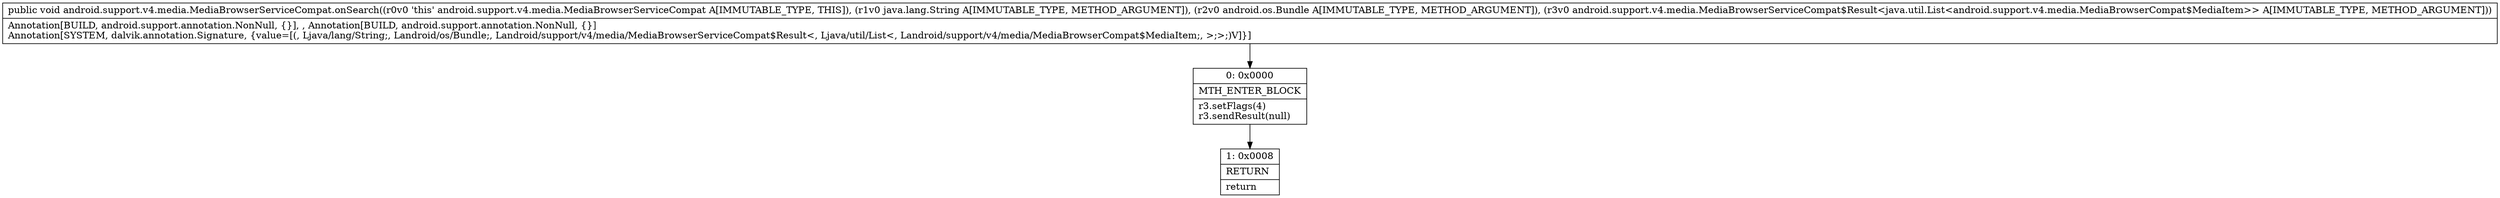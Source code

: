 digraph "CFG forandroid.support.v4.media.MediaBrowserServiceCompat.onSearch(Ljava\/lang\/String;Landroid\/os\/Bundle;Landroid\/support\/v4\/media\/MediaBrowserServiceCompat$Result;)V" {
Node_0 [shape=record,label="{0\:\ 0x0000|MTH_ENTER_BLOCK\l|r3.setFlags(4)\lr3.sendResult(null)\l}"];
Node_1 [shape=record,label="{1\:\ 0x0008|RETURN\l|return\l}"];
MethodNode[shape=record,label="{public void android.support.v4.media.MediaBrowserServiceCompat.onSearch((r0v0 'this' android.support.v4.media.MediaBrowserServiceCompat A[IMMUTABLE_TYPE, THIS]), (r1v0 java.lang.String A[IMMUTABLE_TYPE, METHOD_ARGUMENT]), (r2v0 android.os.Bundle A[IMMUTABLE_TYPE, METHOD_ARGUMENT]), (r3v0 android.support.v4.media.MediaBrowserServiceCompat$Result\<java.util.List\<android.support.v4.media.MediaBrowserCompat$MediaItem\>\> A[IMMUTABLE_TYPE, METHOD_ARGUMENT]))  | Annotation[BUILD, android.support.annotation.NonNull, \{\}], , Annotation[BUILD, android.support.annotation.NonNull, \{\}]\lAnnotation[SYSTEM, dalvik.annotation.Signature, \{value=[(, Ljava\/lang\/String;, Landroid\/os\/Bundle;, Landroid\/support\/v4\/media\/MediaBrowserServiceCompat$Result\<, Ljava\/util\/List\<, Landroid\/support\/v4\/media\/MediaBrowserCompat$MediaItem;, \>;\>;)V]\}]\l}"];
MethodNode -> Node_0;
Node_0 -> Node_1;
}

